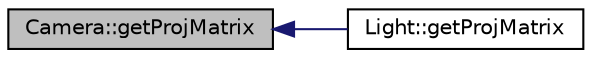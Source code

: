 digraph "Camera::getProjMatrix"
{
  edge [fontname="Helvetica",fontsize="10",labelfontname="Helvetica",labelfontsize="10"];
  node [fontname="Helvetica",fontsize="10",shape=record];
  rankdir="LR";
  Node1 [label="Camera::getProjMatrix",height=0.2,width=0.4,color="black", fillcolor="grey75", style="filled" fontcolor="black"];
  Node1 -> Node2 [dir="back",color="midnightblue",fontsize="10",style="solid",fontname="Helvetica"];
  Node2 [label="Light::getProjMatrix",height=0.2,width=0.4,color="black", fillcolor="white", style="filled",URL="$class_light.html#a3738e9ea95b61669369d7d1d33734259",tooltip="Returns a projection matrix for the light&#39;s camera, used for the purposes of shadow mapping..."];
}
